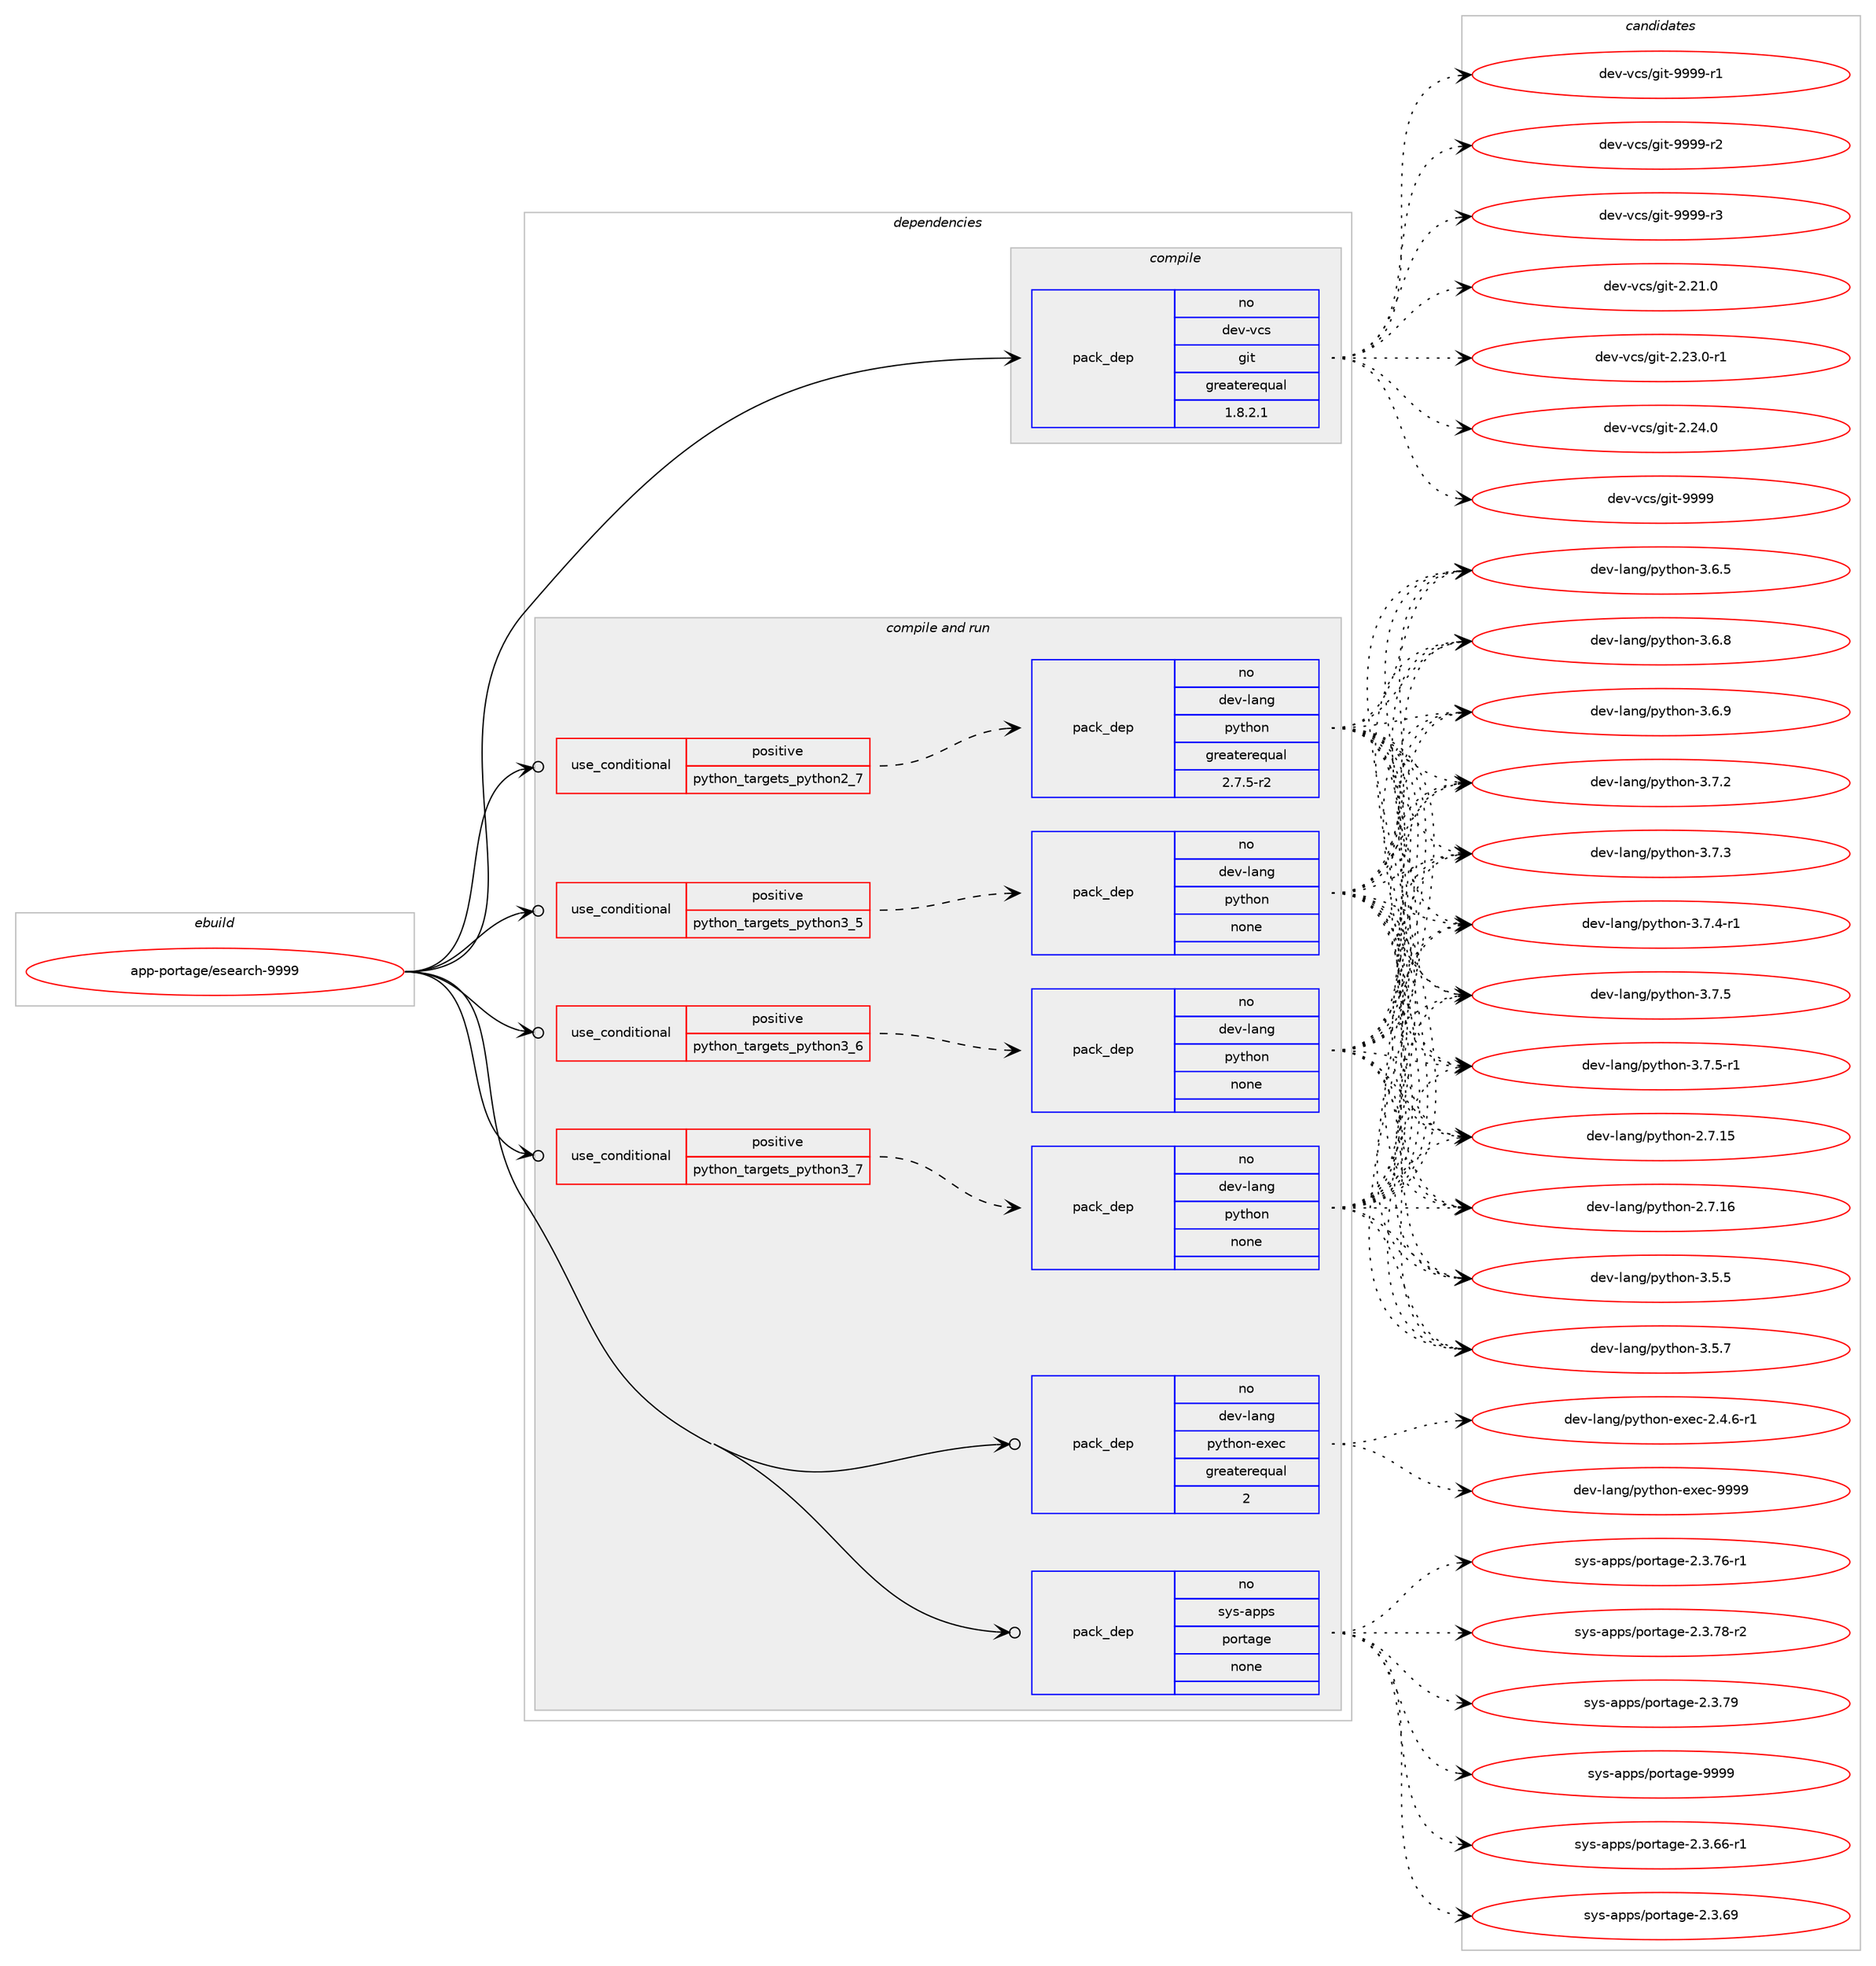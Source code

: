 digraph prolog {

# *************
# Graph options
# *************

newrank=true;
concentrate=true;
compound=true;
graph [rankdir=LR,fontname=Helvetica,fontsize=10,ranksep=1.5];#, ranksep=2.5, nodesep=0.2];
edge  [arrowhead=vee];
node  [fontname=Helvetica,fontsize=10];

# **********
# The ebuild
# **********

subgraph cluster_leftcol {
color=gray;
rank=same;
label=<<i>ebuild</i>>;
id [label="app-portage/esearch-9999", color=red, width=4, href="../app-portage/esearch-9999.svg"];
}

# ****************
# The dependencies
# ****************

subgraph cluster_midcol {
color=gray;
label=<<i>dependencies</i>>;
subgraph cluster_compile {
fillcolor="#eeeeee";
style=filled;
label=<<i>compile</i>>;
subgraph pack375515 {
dependency505047 [label=<<TABLE BORDER="0" CELLBORDER="1" CELLSPACING="0" CELLPADDING="4" WIDTH="220"><TR><TD ROWSPAN="6" CELLPADDING="30">pack_dep</TD></TR><TR><TD WIDTH="110">no</TD></TR><TR><TD>dev-vcs</TD></TR><TR><TD>git</TD></TR><TR><TD>greaterequal</TD></TR><TR><TD>1.8.2.1</TD></TR></TABLE>>, shape=none, color=blue];
}
id:e -> dependency505047:w [weight=20,style="solid",arrowhead="vee"];
}
subgraph cluster_compileandrun {
fillcolor="#eeeeee";
style=filled;
label=<<i>compile and run</i>>;
subgraph cond120401 {
dependency505048 [label=<<TABLE BORDER="0" CELLBORDER="1" CELLSPACING="0" CELLPADDING="4"><TR><TD ROWSPAN="3" CELLPADDING="10">use_conditional</TD></TR><TR><TD>positive</TD></TR><TR><TD>python_targets_python2_7</TD></TR></TABLE>>, shape=none, color=red];
subgraph pack375516 {
dependency505049 [label=<<TABLE BORDER="0" CELLBORDER="1" CELLSPACING="0" CELLPADDING="4" WIDTH="220"><TR><TD ROWSPAN="6" CELLPADDING="30">pack_dep</TD></TR><TR><TD WIDTH="110">no</TD></TR><TR><TD>dev-lang</TD></TR><TR><TD>python</TD></TR><TR><TD>greaterequal</TD></TR><TR><TD>2.7.5-r2</TD></TR></TABLE>>, shape=none, color=blue];
}
dependency505048:e -> dependency505049:w [weight=20,style="dashed",arrowhead="vee"];
}
id:e -> dependency505048:w [weight=20,style="solid",arrowhead="odotvee"];
subgraph cond120402 {
dependency505050 [label=<<TABLE BORDER="0" CELLBORDER="1" CELLSPACING="0" CELLPADDING="4"><TR><TD ROWSPAN="3" CELLPADDING="10">use_conditional</TD></TR><TR><TD>positive</TD></TR><TR><TD>python_targets_python3_5</TD></TR></TABLE>>, shape=none, color=red];
subgraph pack375517 {
dependency505051 [label=<<TABLE BORDER="0" CELLBORDER="1" CELLSPACING="0" CELLPADDING="4" WIDTH="220"><TR><TD ROWSPAN="6" CELLPADDING="30">pack_dep</TD></TR><TR><TD WIDTH="110">no</TD></TR><TR><TD>dev-lang</TD></TR><TR><TD>python</TD></TR><TR><TD>none</TD></TR><TR><TD></TD></TR></TABLE>>, shape=none, color=blue];
}
dependency505050:e -> dependency505051:w [weight=20,style="dashed",arrowhead="vee"];
}
id:e -> dependency505050:w [weight=20,style="solid",arrowhead="odotvee"];
subgraph cond120403 {
dependency505052 [label=<<TABLE BORDER="0" CELLBORDER="1" CELLSPACING="0" CELLPADDING="4"><TR><TD ROWSPAN="3" CELLPADDING="10">use_conditional</TD></TR><TR><TD>positive</TD></TR><TR><TD>python_targets_python3_6</TD></TR></TABLE>>, shape=none, color=red];
subgraph pack375518 {
dependency505053 [label=<<TABLE BORDER="0" CELLBORDER="1" CELLSPACING="0" CELLPADDING="4" WIDTH="220"><TR><TD ROWSPAN="6" CELLPADDING="30">pack_dep</TD></TR><TR><TD WIDTH="110">no</TD></TR><TR><TD>dev-lang</TD></TR><TR><TD>python</TD></TR><TR><TD>none</TD></TR><TR><TD></TD></TR></TABLE>>, shape=none, color=blue];
}
dependency505052:e -> dependency505053:w [weight=20,style="dashed",arrowhead="vee"];
}
id:e -> dependency505052:w [weight=20,style="solid",arrowhead="odotvee"];
subgraph cond120404 {
dependency505054 [label=<<TABLE BORDER="0" CELLBORDER="1" CELLSPACING="0" CELLPADDING="4"><TR><TD ROWSPAN="3" CELLPADDING="10">use_conditional</TD></TR><TR><TD>positive</TD></TR><TR><TD>python_targets_python3_7</TD></TR></TABLE>>, shape=none, color=red];
subgraph pack375519 {
dependency505055 [label=<<TABLE BORDER="0" CELLBORDER="1" CELLSPACING="0" CELLPADDING="4" WIDTH="220"><TR><TD ROWSPAN="6" CELLPADDING="30">pack_dep</TD></TR><TR><TD WIDTH="110">no</TD></TR><TR><TD>dev-lang</TD></TR><TR><TD>python</TD></TR><TR><TD>none</TD></TR><TR><TD></TD></TR></TABLE>>, shape=none, color=blue];
}
dependency505054:e -> dependency505055:w [weight=20,style="dashed",arrowhead="vee"];
}
id:e -> dependency505054:w [weight=20,style="solid",arrowhead="odotvee"];
subgraph pack375520 {
dependency505056 [label=<<TABLE BORDER="0" CELLBORDER="1" CELLSPACING="0" CELLPADDING="4" WIDTH="220"><TR><TD ROWSPAN="6" CELLPADDING="30">pack_dep</TD></TR><TR><TD WIDTH="110">no</TD></TR><TR><TD>dev-lang</TD></TR><TR><TD>python-exec</TD></TR><TR><TD>greaterequal</TD></TR><TR><TD>2</TD></TR></TABLE>>, shape=none, color=blue];
}
id:e -> dependency505056:w [weight=20,style="solid",arrowhead="odotvee"];
subgraph pack375521 {
dependency505057 [label=<<TABLE BORDER="0" CELLBORDER="1" CELLSPACING="0" CELLPADDING="4" WIDTH="220"><TR><TD ROWSPAN="6" CELLPADDING="30">pack_dep</TD></TR><TR><TD WIDTH="110">no</TD></TR><TR><TD>sys-apps</TD></TR><TR><TD>portage</TD></TR><TR><TD>none</TD></TR><TR><TD></TD></TR></TABLE>>, shape=none, color=blue];
}
id:e -> dependency505057:w [weight=20,style="solid",arrowhead="odotvee"];
}
subgraph cluster_run {
fillcolor="#eeeeee";
style=filled;
label=<<i>run</i>>;
}
}

# **************
# The candidates
# **************

subgraph cluster_choices {
rank=same;
color=gray;
label=<<i>candidates</i>>;

subgraph choice375515 {
color=black;
nodesep=1;
choice10010111845118991154710310511645504650494648 [label="dev-vcs/git-2.21.0", color=red, width=4,href="../dev-vcs/git-2.21.0.svg"];
choice100101118451189911547103105116455046505146484511449 [label="dev-vcs/git-2.23.0-r1", color=red, width=4,href="../dev-vcs/git-2.23.0-r1.svg"];
choice10010111845118991154710310511645504650524648 [label="dev-vcs/git-2.24.0", color=red, width=4,href="../dev-vcs/git-2.24.0.svg"];
choice1001011184511899115471031051164557575757 [label="dev-vcs/git-9999", color=red, width=4,href="../dev-vcs/git-9999.svg"];
choice10010111845118991154710310511645575757574511449 [label="dev-vcs/git-9999-r1", color=red, width=4,href="../dev-vcs/git-9999-r1.svg"];
choice10010111845118991154710310511645575757574511450 [label="dev-vcs/git-9999-r2", color=red, width=4,href="../dev-vcs/git-9999-r2.svg"];
choice10010111845118991154710310511645575757574511451 [label="dev-vcs/git-9999-r3", color=red, width=4,href="../dev-vcs/git-9999-r3.svg"];
dependency505047:e -> choice10010111845118991154710310511645504650494648:w [style=dotted,weight="100"];
dependency505047:e -> choice100101118451189911547103105116455046505146484511449:w [style=dotted,weight="100"];
dependency505047:e -> choice10010111845118991154710310511645504650524648:w [style=dotted,weight="100"];
dependency505047:e -> choice1001011184511899115471031051164557575757:w [style=dotted,weight="100"];
dependency505047:e -> choice10010111845118991154710310511645575757574511449:w [style=dotted,weight="100"];
dependency505047:e -> choice10010111845118991154710310511645575757574511450:w [style=dotted,weight="100"];
dependency505047:e -> choice10010111845118991154710310511645575757574511451:w [style=dotted,weight="100"];
}
subgraph choice375516 {
color=black;
nodesep=1;
choice10010111845108971101034711212111610411111045504655464953 [label="dev-lang/python-2.7.15", color=red, width=4,href="../dev-lang/python-2.7.15.svg"];
choice10010111845108971101034711212111610411111045504655464954 [label="dev-lang/python-2.7.16", color=red, width=4,href="../dev-lang/python-2.7.16.svg"];
choice100101118451089711010347112121116104111110455146534653 [label="dev-lang/python-3.5.5", color=red, width=4,href="../dev-lang/python-3.5.5.svg"];
choice100101118451089711010347112121116104111110455146534655 [label="dev-lang/python-3.5.7", color=red, width=4,href="../dev-lang/python-3.5.7.svg"];
choice100101118451089711010347112121116104111110455146544653 [label="dev-lang/python-3.6.5", color=red, width=4,href="../dev-lang/python-3.6.5.svg"];
choice100101118451089711010347112121116104111110455146544656 [label="dev-lang/python-3.6.8", color=red, width=4,href="../dev-lang/python-3.6.8.svg"];
choice100101118451089711010347112121116104111110455146544657 [label="dev-lang/python-3.6.9", color=red, width=4,href="../dev-lang/python-3.6.9.svg"];
choice100101118451089711010347112121116104111110455146554650 [label="dev-lang/python-3.7.2", color=red, width=4,href="../dev-lang/python-3.7.2.svg"];
choice100101118451089711010347112121116104111110455146554651 [label="dev-lang/python-3.7.3", color=red, width=4,href="../dev-lang/python-3.7.3.svg"];
choice1001011184510897110103471121211161041111104551465546524511449 [label="dev-lang/python-3.7.4-r1", color=red, width=4,href="../dev-lang/python-3.7.4-r1.svg"];
choice100101118451089711010347112121116104111110455146554653 [label="dev-lang/python-3.7.5", color=red, width=4,href="../dev-lang/python-3.7.5.svg"];
choice1001011184510897110103471121211161041111104551465546534511449 [label="dev-lang/python-3.7.5-r1", color=red, width=4,href="../dev-lang/python-3.7.5-r1.svg"];
dependency505049:e -> choice10010111845108971101034711212111610411111045504655464953:w [style=dotted,weight="100"];
dependency505049:e -> choice10010111845108971101034711212111610411111045504655464954:w [style=dotted,weight="100"];
dependency505049:e -> choice100101118451089711010347112121116104111110455146534653:w [style=dotted,weight="100"];
dependency505049:e -> choice100101118451089711010347112121116104111110455146534655:w [style=dotted,weight="100"];
dependency505049:e -> choice100101118451089711010347112121116104111110455146544653:w [style=dotted,weight="100"];
dependency505049:e -> choice100101118451089711010347112121116104111110455146544656:w [style=dotted,weight="100"];
dependency505049:e -> choice100101118451089711010347112121116104111110455146544657:w [style=dotted,weight="100"];
dependency505049:e -> choice100101118451089711010347112121116104111110455146554650:w [style=dotted,weight="100"];
dependency505049:e -> choice100101118451089711010347112121116104111110455146554651:w [style=dotted,weight="100"];
dependency505049:e -> choice1001011184510897110103471121211161041111104551465546524511449:w [style=dotted,weight="100"];
dependency505049:e -> choice100101118451089711010347112121116104111110455146554653:w [style=dotted,weight="100"];
dependency505049:e -> choice1001011184510897110103471121211161041111104551465546534511449:w [style=dotted,weight="100"];
}
subgraph choice375517 {
color=black;
nodesep=1;
choice10010111845108971101034711212111610411111045504655464953 [label="dev-lang/python-2.7.15", color=red, width=4,href="../dev-lang/python-2.7.15.svg"];
choice10010111845108971101034711212111610411111045504655464954 [label="dev-lang/python-2.7.16", color=red, width=4,href="../dev-lang/python-2.7.16.svg"];
choice100101118451089711010347112121116104111110455146534653 [label="dev-lang/python-3.5.5", color=red, width=4,href="../dev-lang/python-3.5.5.svg"];
choice100101118451089711010347112121116104111110455146534655 [label="dev-lang/python-3.5.7", color=red, width=4,href="../dev-lang/python-3.5.7.svg"];
choice100101118451089711010347112121116104111110455146544653 [label="dev-lang/python-3.6.5", color=red, width=4,href="../dev-lang/python-3.6.5.svg"];
choice100101118451089711010347112121116104111110455146544656 [label="dev-lang/python-3.6.8", color=red, width=4,href="../dev-lang/python-3.6.8.svg"];
choice100101118451089711010347112121116104111110455146544657 [label="dev-lang/python-3.6.9", color=red, width=4,href="../dev-lang/python-3.6.9.svg"];
choice100101118451089711010347112121116104111110455146554650 [label="dev-lang/python-3.7.2", color=red, width=4,href="../dev-lang/python-3.7.2.svg"];
choice100101118451089711010347112121116104111110455146554651 [label="dev-lang/python-3.7.3", color=red, width=4,href="../dev-lang/python-3.7.3.svg"];
choice1001011184510897110103471121211161041111104551465546524511449 [label="dev-lang/python-3.7.4-r1", color=red, width=4,href="../dev-lang/python-3.7.4-r1.svg"];
choice100101118451089711010347112121116104111110455146554653 [label="dev-lang/python-3.7.5", color=red, width=4,href="../dev-lang/python-3.7.5.svg"];
choice1001011184510897110103471121211161041111104551465546534511449 [label="dev-lang/python-3.7.5-r1", color=red, width=4,href="../dev-lang/python-3.7.5-r1.svg"];
dependency505051:e -> choice10010111845108971101034711212111610411111045504655464953:w [style=dotted,weight="100"];
dependency505051:e -> choice10010111845108971101034711212111610411111045504655464954:w [style=dotted,weight="100"];
dependency505051:e -> choice100101118451089711010347112121116104111110455146534653:w [style=dotted,weight="100"];
dependency505051:e -> choice100101118451089711010347112121116104111110455146534655:w [style=dotted,weight="100"];
dependency505051:e -> choice100101118451089711010347112121116104111110455146544653:w [style=dotted,weight="100"];
dependency505051:e -> choice100101118451089711010347112121116104111110455146544656:w [style=dotted,weight="100"];
dependency505051:e -> choice100101118451089711010347112121116104111110455146544657:w [style=dotted,weight="100"];
dependency505051:e -> choice100101118451089711010347112121116104111110455146554650:w [style=dotted,weight="100"];
dependency505051:e -> choice100101118451089711010347112121116104111110455146554651:w [style=dotted,weight="100"];
dependency505051:e -> choice1001011184510897110103471121211161041111104551465546524511449:w [style=dotted,weight="100"];
dependency505051:e -> choice100101118451089711010347112121116104111110455146554653:w [style=dotted,weight="100"];
dependency505051:e -> choice1001011184510897110103471121211161041111104551465546534511449:w [style=dotted,weight="100"];
}
subgraph choice375518 {
color=black;
nodesep=1;
choice10010111845108971101034711212111610411111045504655464953 [label="dev-lang/python-2.7.15", color=red, width=4,href="../dev-lang/python-2.7.15.svg"];
choice10010111845108971101034711212111610411111045504655464954 [label="dev-lang/python-2.7.16", color=red, width=4,href="../dev-lang/python-2.7.16.svg"];
choice100101118451089711010347112121116104111110455146534653 [label="dev-lang/python-3.5.5", color=red, width=4,href="../dev-lang/python-3.5.5.svg"];
choice100101118451089711010347112121116104111110455146534655 [label="dev-lang/python-3.5.7", color=red, width=4,href="../dev-lang/python-3.5.7.svg"];
choice100101118451089711010347112121116104111110455146544653 [label="dev-lang/python-3.6.5", color=red, width=4,href="../dev-lang/python-3.6.5.svg"];
choice100101118451089711010347112121116104111110455146544656 [label="dev-lang/python-3.6.8", color=red, width=4,href="../dev-lang/python-3.6.8.svg"];
choice100101118451089711010347112121116104111110455146544657 [label="dev-lang/python-3.6.9", color=red, width=4,href="../dev-lang/python-3.6.9.svg"];
choice100101118451089711010347112121116104111110455146554650 [label="dev-lang/python-3.7.2", color=red, width=4,href="../dev-lang/python-3.7.2.svg"];
choice100101118451089711010347112121116104111110455146554651 [label="dev-lang/python-3.7.3", color=red, width=4,href="../dev-lang/python-3.7.3.svg"];
choice1001011184510897110103471121211161041111104551465546524511449 [label="dev-lang/python-3.7.4-r1", color=red, width=4,href="../dev-lang/python-3.7.4-r1.svg"];
choice100101118451089711010347112121116104111110455146554653 [label="dev-lang/python-3.7.5", color=red, width=4,href="../dev-lang/python-3.7.5.svg"];
choice1001011184510897110103471121211161041111104551465546534511449 [label="dev-lang/python-3.7.5-r1", color=red, width=4,href="../dev-lang/python-3.7.5-r1.svg"];
dependency505053:e -> choice10010111845108971101034711212111610411111045504655464953:w [style=dotted,weight="100"];
dependency505053:e -> choice10010111845108971101034711212111610411111045504655464954:w [style=dotted,weight="100"];
dependency505053:e -> choice100101118451089711010347112121116104111110455146534653:w [style=dotted,weight="100"];
dependency505053:e -> choice100101118451089711010347112121116104111110455146534655:w [style=dotted,weight="100"];
dependency505053:e -> choice100101118451089711010347112121116104111110455146544653:w [style=dotted,weight="100"];
dependency505053:e -> choice100101118451089711010347112121116104111110455146544656:w [style=dotted,weight="100"];
dependency505053:e -> choice100101118451089711010347112121116104111110455146544657:w [style=dotted,weight="100"];
dependency505053:e -> choice100101118451089711010347112121116104111110455146554650:w [style=dotted,weight="100"];
dependency505053:e -> choice100101118451089711010347112121116104111110455146554651:w [style=dotted,weight="100"];
dependency505053:e -> choice1001011184510897110103471121211161041111104551465546524511449:w [style=dotted,weight="100"];
dependency505053:e -> choice100101118451089711010347112121116104111110455146554653:w [style=dotted,weight="100"];
dependency505053:e -> choice1001011184510897110103471121211161041111104551465546534511449:w [style=dotted,weight="100"];
}
subgraph choice375519 {
color=black;
nodesep=1;
choice10010111845108971101034711212111610411111045504655464953 [label="dev-lang/python-2.7.15", color=red, width=4,href="../dev-lang/python-2.7.15.svg"];
choice10010111845108971101034711212111610411111045504655464954 [label="dev-lang/python-2.7.16", color=red, width=4,href="../dev-lang/python-2.7.16.svg"];
choice100101118451089711010347112121116104111110455146534653 [label="dev-lang/python-3.5.5", color=red, width=4,href="../dev-lang/python-3.5.5.svg"];
choice100101118451089711010347112121116104111110455146534655 [label="dev-lang/python-3.5.7", color=red, width=4,href="../dev-lang/python-3.5.7.svg"];
choice100101118451089711010347112121116104111110455146544653 [label="dev-lang/python-3.6.5", color=red, width=4,href="../dev-lang/python-3.6.5.svg"];
choice100101118451089711010347112121116104111110455146544656 [label="dev-lang/python-3.6.8", color=red, width=4,href="../dev-lang/python-3.6.8.svg"];
choice100101118451089711010347112121116104111110455146544657 [label="dev-lang/python-3.6.9", color=red, width=4,href="../dev-lang/python-3.6.9.svg"];
choice100101118451089711010347112121116104111110455146554650 [label="dev-lang/python-3.7.2", color=red, width=4,href="../dev-lang/python-3.7.2.svg"];
choice100101118451089711010347112121116104111110455146554651 [label="dev-lang/python-3.7.3", color=red, width=4,href="../dev-lang/python-3.7.3.svg"];
choice1001011184510897110103471121211161041111104551465546524511449 [label="dev-lang/python-3.7.4-r1", color=red, width=4,href="../dev-lang/python-3.7.4-r1.svg"];
choice100101118451089711010347112121116104111110455146554653 [label="dev-lang/python-3.7.5", color=red, width=4,href="../dev-lang/python-3.7.5.svg"];
choice1001011184510897110103471121211161041111104551465546534511449 [label="dev-lang/python-3.7.5-r1", color=red, width=4,href="../dev-lang/python-3.7.5-r1.svg"];
dependency505055:e -> choice10010111845108971101034711212111610411111045504655464953:w [style=dotted,weight="100"];
dependency505055:e -> choice10010111845108971101034711212111610411111045504655464954:w [style=dotted,weight="100"];
dependency505055:e -> choice100101118451089711010347112121116104111110455146534653:w [style=dotted,weight="100"];
dependency505055:e -> choice100101118451089711010347112121116104111110455146534655:w [style=dotted,weight="100"];
dependency505055:e -> choice100101118451089711010347112121116104111110455146544653:w [style=dotted,weight="100"];
dependency505055:e -> choice100101118451089711010347112121116104111110455146544656:w [style=dotted,weight="100"];
dependency505055:e -> choice100101118451089711010347112121116104111110455146544657:w [style=dotted,weight="100"];
dependency505055:e -> choice100101118451089711010347112121116104111110455146554650:w [style=dotted,weight="100"];
dependency505055:e -> choice100101118451089711010347112121116104111110455146554651:w [style=dotted,weight="100"];
dependency505055:e -> choice1001011184510897110103471121211161041111104551465546524511449:w [style=dotted,weight="100"];
dependency505055:e -> choice100101118451089711010347112121116104111110455146554653:w [style=dotted,weight="100"];
dependency505055:e -> choice1001011184510897110103471121211161041111104551465546534511449:w [style=dotted,weight="100"];
}
subgraph choice375520 {
color=black;
nodesep=1;
choice10010111845108971101034711212111610411111045101120101994550465246544511449 [label="dev-lang/python-exec-2.4.6-r1", color=red, width=4,href="../dev-lang/python-exec-2.4.6-r1.svg"];
choice10010111845108971101034711212111610411111045101120101994557575757 [label="dev-lang/python-exec-9999", color=red, width=4,href="../dev-lang/python-exec-9999.svg"];
dependency505056:e -> choice10010111845108971101034711212111610411111045101120101994550465246544511449:w [style=dotted,weight="100"];
dependency505056:e -> choice10010111845108971101034711212111610411111045101120101994557575757:w [style=dotted,weight="100"];
}
subgraph choice375521 {
color=black;
nodesep=1;
choice11512111545971121121154711211111411697103101455046514654544511449 [label="sys-apps/portage-2.3.66-r1", color=red, width=4,href="../sys-apps/portage-2.3.66-r1.svg"];
choice1151211154597112112115471121111141169710310145504651465457 [label="sys-apps/portage-2.3.69", color=red, width=4,href="../sys-apps/portage-2.3.69.svg"];
choice11512111545971121121154711211111411697103101455046514655544511449 [label="sys-apps/portage-2.3.76-r1", color=red, width=4,href="../sys-apps/portage-2.3.76-r1.svg"];
choice11512111545971121121154711211111411697103101455046514655564511450 [label="sys-apps/portage-2.3.78-r2", color=red, width=4,href="../sys-apps/portage-2.3.78-r2.svg"];
choice1151211154597112112115471121111141169710310145504651465557 [label="sys-apps/portage-2.3.79", color=red, width=4,href="../sys-apps/portage-2.3.79.svg"];
choice115121115459711211211547112111114116971031014557575757 [label="sys-apps/portage-9999", color=red, width=4,href="../sys-apps/portage-9999.svg"];
dependency505057:e -> choice11512111545971121121154711211111411697103101455046514654544511449:w [style=dotted,weight="100"];
dependency505057:e -> choice1151211154597112112115471121111141169710310145504651465457:w [style=dotted,weight="100"];
dependency505057:e -> choice11512111545971121121154711211111411697103101455046514655544511449:w [style=dotted,weight="100"];
dependency505057:e -> choice11512111545971121121154711211111411697103101455046514655564511450:w [style=dotted,weight="100"];
dependency505057:e -> choice1151211154597112112115471121111141169710310145504651465557:w [style=dotted,weight="100"];
dependency505057:e -> choice115121115459711211211547112111114116971031014557575757:w [style=dotted,weight="100"];
}
}

}
